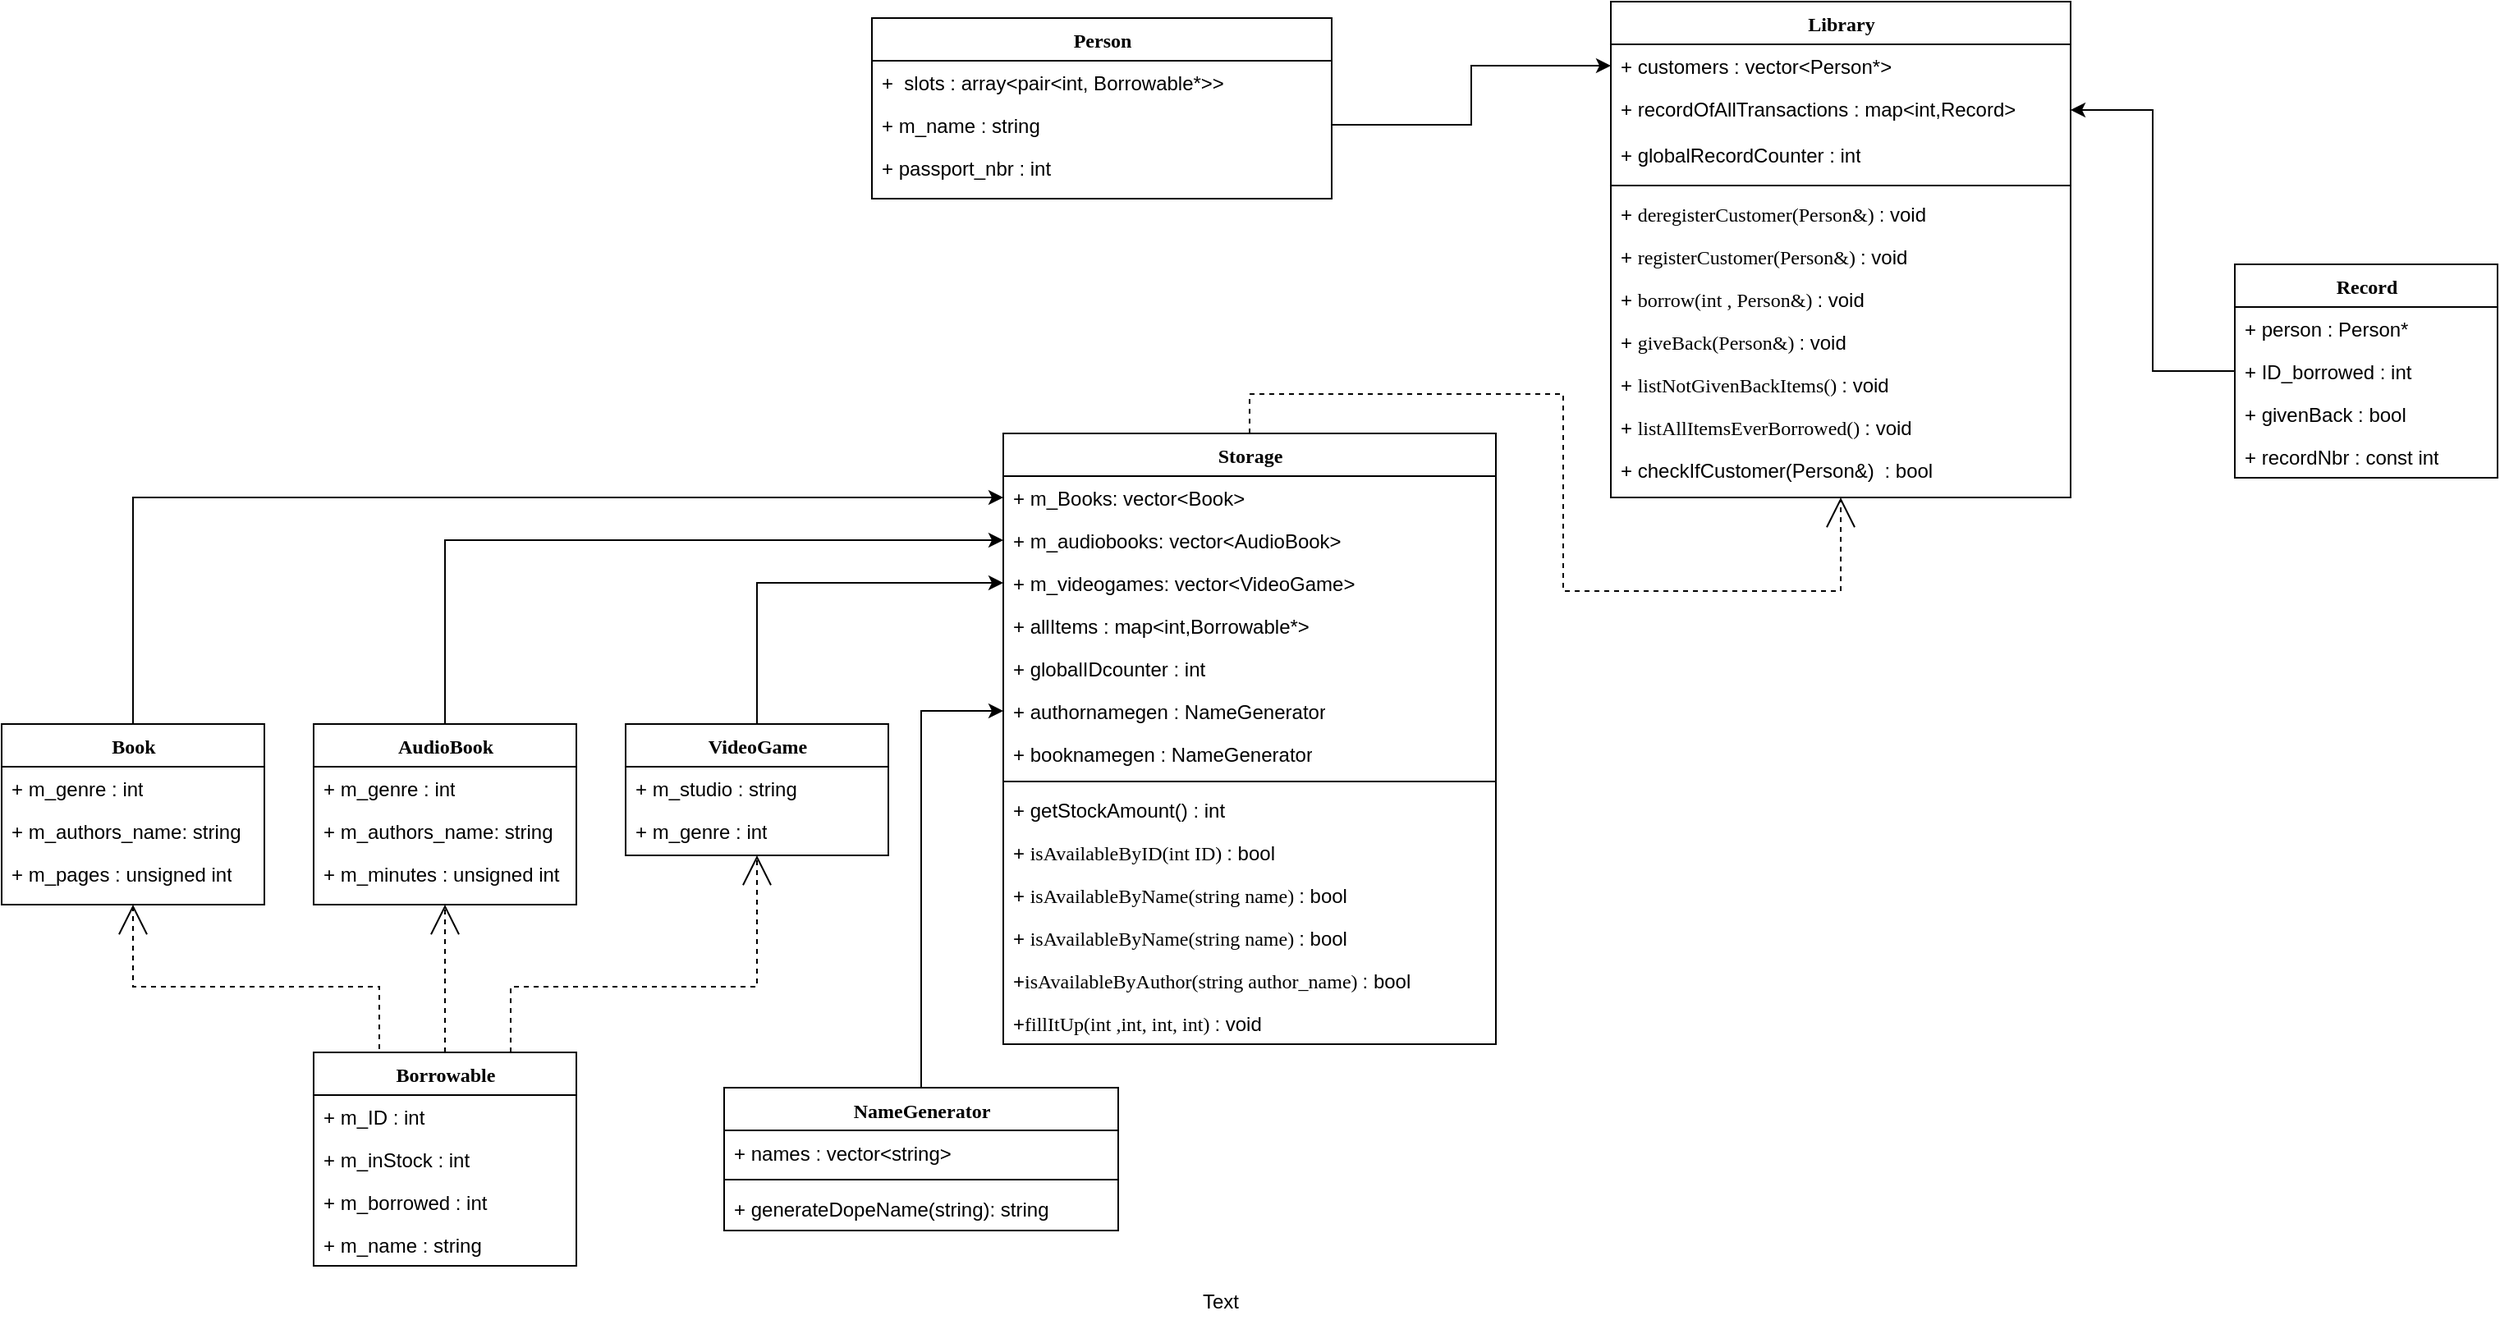 <mxfile version="12.5.3" type="device"><diagram name="Page-1" id="6133507b-19e7-1e82-6fc7-422aa6c4b21f"><mxGraphModel dx="1673" dy="967" grid="1" gridSize="10" guides="1" tooltips="1" connect="1" arrows="1" fold="1" page="1" pageScale="1" pageWidth="1100" pageHeight="850" background="#ffffff" math="0" shadow="0"><root><mxCell id="0"/><mxCell id="1" parent="0"/><mxCell id="b94bc138ca980ef-13" style="edgeStyle=orthogonalEdgeStyle;rounded=0;html=1;dashed=1;labelBackgroundColor=none;startArrow=none;startFill=0;startSize=8;endArrow=open;endFill=0;endSize=16;fontFamily=Verdana;fontSize=12;exitX=0.5;exitY=0;exitDx=0;exitDy=0;entryX=0.5;entryY=1;entryDx=0;entryDy=0;" parent="1" source="78961159f06e98e8-69" target="235556782a83e6d0-1" edge="1"><mxGeometry relative="1" as="geometry"><Array as="points"><mxPoint x="270" y="710"/><mxPoint x="270" y="670"/><mxPoint x="120" y="670"/></Array><mxPoint x="260" y="550" as="targetPoint"/></mxGeometry></mxCell><mxCell id="mhRCD3_A6L3vT0R_4LT3-30" style="edgeStyle=orthogonalEdgeStyle;rounded=0;orthogonalLoop=1;jettySize=auto;html=1;exitX=0.5;exitY=0;exitDx=0;exitDy=0;fontColor=#000000;" edge="1" parent="1" source="235556782a83e6d0-1" target="78961159f06e98e8-44"><mxGeometry relative="1" as="geometry"/></mxCell><mxCell id="235556782a83e6d0-1" value="Book&lt;br&gt;" style="swimlane;html=1;fontStyle=1;align=center;verticalAlign=top;childLayout=stackLayout;horizontal=1;startSize=26;horizontalStack=0;resizeParent=1;resizeLast=0;collapsible=1;marginBottom=0;swimlaneFillColor=#ffffff;rounded=0;shadow=0;comic=0;labelBackgroundColor=none;strokeWidth=1;fillColor=none;fontFamily=Verdana;fontSize=12" parent="1" vertex="1"><mxGeometry x="40" y="510" width="160" height="110" as="geometry"/></mxCell><mxCell id="235556782a83e6d0-2" value="+ m_genre : int" style="text;html=1;strokeColor=none;fillColor=none;align=left;verticalAlign=top;spacingLeft=4;spacingRight=4;whiteSpace=wrap;overflow=hidden;rotatable=0;points=[[0,0.5],[1,0.5]];portConstraint=eastwest;" parent="235556782a83e6d0-1" vertex="1"><mxGeometry y="26" width="160" height="26" as="geometry"/></mxCell><mxCell id="235556782a83e6d0-3" value="+ m_authors_name: string" style="text;html=1;strokeColor=none;fillColor=none;align=left;verticalAlign=top;spacingLeft=4;spacingRight=4;whiteSpace=wrap;overflow=hidden;rotatable=0;points=[[0,0.5],[1,0.5]];portConstraint=eastwest;" parent="235556782a83e6d0-1" vertex="1"><mxGeometry y="52" width="160" height="26" as="geometry"/></mxCell><mxCell id="235556782a83e6d0-5" value="+ m_pages : unsigned int" style="text;html=1;strokeColor=none;fillColor=none;align=left;verticalAlign=top;spacingLeft=4;spacingRight=4;whiteSpace=wrap;overflow=hidden;rotatable=0;points=[[0,0.5],[1,0.5]];portConstraint=eastwest;" parent="235556782a83e6d0-1" vertex="1"><mxGeometry y="78" width="160" height="26" as="geometry"/></mxCell><mxCell id="78961159f06e98e8-17" value="Library&lt;br&gt;" style="swimlane;html=1;fontStyle=1;align=center;verticalAlign=top;childLayout=stackLayout;horizontal=1;startSize=26;horizontalStack=0;resizeParent=1;resizeLast=0;collapsible=1;marginBottom=0;swimlaneFillColor=#ffffff;rounded=0;shadow=0;comic=0;labelBackgroundColor=none;strokeWidth=1;fillColor=none;fontFamily=Verdana;fontSize=12;fontColor=#000000;" parent="1" vertex="1"><mxGeometry x="1020" y="70" width="280" height="302" as="geometry"/></mxCell><mxCell id="78961159f06e98e8-23" value="+ customers : vector&amp;lt;Person*&amp;gt;" style="text;html=1;strokeColor=none;fillColor=none;align=left;verticalAlign=top;spacingLeft=4;spacingRight=4;whiteSpace=wrap;overflow=hidden;rotatable=0;points=[[0,0.5],[1,0.5]];portConstraint=eastwest;fontColor=#000000;" parent="78961159f06e98e8-17" vertex="1"><mxGeometry y="26" width="280" height="26" as="geometry"/></mxCell><mxCell id="78961159f06e98e8-24" value="+ recordOfAllTransactions : map&amp;lt;int,Record&amp;gt;" style="text;html=1;strokeColor=none;fillColor=none;align=left;verticalAlign=top;spacingLeft=4;spacingRight=4;whiteSpace=wrap;overflow=hidden;rotatable=0;points=[[0,0.5],[1,0.5]];portConstraint=eastwest;fontColor=#000000;" parent="78961159f06e98e8-17" vertex="1"><mxGeometry y="52" width="280" height="28" as="geometry"/></mxCell><mxCell id="mhRCD3_A6L3vT0R_4LT3-49" value="+ globalRecordCounter : int" style="text;html=1;strokeColor=none;fillColor=none;align=left;verticalAlign=top;spacingLeft=4;spacingRight=4;whiteSpace=wrap;overflow=hidden;rotatable=0;points=[[0,0.5],[1,0.5]];portConstraint=eastwest;fontColor=#000000;" vertex="1" parent="78961159f06e98e8-17"><mxGeometry y="80" width="280" height="28" as="geometry"/></mxCell><mxCell id="78961159f06e98e8-19" value="" style="line;html=1;strokeWidth=1;fillColor=none;align=left;verticalAlign=middle;spacingTop=-1;spacingLeft=3;spacingRight=3;rotatable=0;labelPosition=right;points=[];portConstraint=eastwest;fontColor=#000000;" parent="78961159f06e98e8-17" vertex="1"><mxGeometry y="108" width="280" height="8" as="geometry"/></mxCell><mxCell id="78961159f06e98e8-27" value="+&amp;nbsp;&lt;span style=&quot;font-family: &amp;quot;fira code medium&amp;quot;;&quot;&gt;deregisterCustomer&lt;/span&gt;&lt;span style=&quot;font-family: &amp;quot;fira code medium&amp;quot;;&quot;&gt;(&lt;/span&gt;&lt;span style=&quot;font-family: &amp;quot;fira code medium&amp;quot;;&quot;&gt;Person&lt;/span&gt;&lt;span style=&quot;font-family: &amp;quot;fira code medium&amp;quot;;&quot;&gt;&amp;amp;&lt;/span&gt;&lt;span style=&quot;font-family: &amp;quot;fira code medium&amp;quot;;&quot;&gt;)&amp;nbsp;&lt;/span&gt;&lt;span&gt;: void&lt;/span&gt;" style="text;html=1;strokeColor=none;fillColor=none;align=left;verticalAlign=top;spacingLeft=4;spacingRight=4;whiteSpace=wrap;overflow=hidden;rotatable=0;points=[[0,0.5],[1,0.5]];portConstraint=eastwest;fontColor=#000000;" parent="78961159f06e98e8-17" vertex="1"><mxGeometry y="116" width="280" height="26" as="geometry"/></mxCell><mxCell id="mhRCD3_A6L3vT0R_4LT3-44" value="+&amp;nbsp;&lt;span style=&quot;font-family: &amp;quot;fira code medium&amp;quot;;&quot;&gt;registerCustomer&lt;/span&gt;&lt;span style=&quot;font-family: &amp;quot;fira code medium&amp;quot;;&quot;&gt;(&lt;/span&gt;&lt;span style=&quot;font-family: &amp;quot;fira code medium&amp;quot;;&quot;&gt;Person&lt;/span&gt;&lt;span style=&quot;font-family: &amp;quot;fira code medium&amp;quot;;&quot;&gt;&amp;amp;&lt;/span&gt;&lt;span style=&quot;font-family: &amp;quot;fira code medium&amp;quot;;&quot;&gt;)&amp;nbsp;&lt;/span&gt;&lt;span&gt;: void&lt;/span&gt;" style="text;html=1;strokeColor=none;fillColor=none;align=left;verticalAlign=top;spacingLeft=4;spacingRight=4;whiteSpace=wrap;overflow=hidden;rotatable=0;points=[[0,0.5],[1,0.5]];portConstraint=eastwest;fontColor=#000000;" vertex="1" parent="78961159f06e98e8-17"><mxGeometry y="142" width="280" height="26" as="geometry"/></mxCell><mxCell id="mhRCD3_A6L3vT0R_4LT3-45" value="+&amp;nbsp;&lt;span style=&quot;font-family: &amp;quot;fira code medium&amp;quot;;&quot;&gt;borrow&lt;/span&gt;&lt;span style=&quot;font-family: &amp;quot;fira code medium&amp;quot;;&quot;&gt;(&lt;/span&gt;&lt;span style=&quot;font-family: &amp;quot;fira code medium&amp;quot;;&quot;&gt;int &lt;/span&gt;&lt;span style=&quot;font-family: &amp;quot;fira code medium&amp;quot;;&quot;&gt;, &lt;/span&gt;&lt;span style=&quot;font-family: &amp;quot;fira code medium&amp;quot;;&quot;&gt;Person&lt;/span&gt;&lt;span style=&quot;font-family: &amp;quot;fira code medium&amp;quot;;&quot;&gt;&amp;amp;&lt;/span&gt;&lt;span style=&quot;font-family: &amp;quot;fira code medium&amp;quot;;&quot;&gt;)&lt;/span&gt;&lt;span style=&quot;font-family: &amp;quot;fira code medium&amp;quot;;&quot;&gt;&amp;nbsp;&lt;/span&gt;&lt;span&gt;: void&lt;/span&gt;" style="text;html=1;strokeColor=none;fillColor=none;align=left;verticalAlign=top;spacingLeft=4;spacingRight=4;whiteSpace=wrap;overflow=hidden;rotatable=0;points=[[0,0.5],[1,0.5]];portConstraint=eastwest;fontColor=#000000;" vertex="1" parent="78961159f06e98e8-17"><mxGeometry y="168" width="280" height="26" as="geometry"/></mxCell><mxCell id="mhRCD3_A6L3vT0R_4LT3-46" value="+&amp;nbsp;&lt;span style=&quot;font-family: &amp;quot;fira code medium&amp;quot;;&quot;&gt;giveBack&lt;/span&gt;&lt;span style=&quot;font-family: &amp;quot;fira code medium&amp;quot;;&quot;&gt;(&lt;/span&gt;&lt;span style=&quot;font-family: &amp;quot;fira code medium&amp;quot;;&quot;&gt;Person&lt;/span&gt;&lt;span style=&quot;font-family: &amp;quot;fira code medium&amp;quot;;&quot;&gt;&amp;amp;&lt;/span&gt;&lt;span style=&quot;font-family: &amp;quot;fira code medium&amp;quot;;&quot;&gt;)&lt;/span&gt;&lt;span style=&quot;font-family: &amp;quot;fira code medium&amp;quot;;&quot;&gt;&amp;nbsp;&lt;/span&gt;&lt;span&gt;: void&lt;/span&gt;" style="text;html=1;strokeColor=none;fillColor=none;align=left;verticalAlign=top;spacingLeft=4;spacingRight=4;whiteSpace=wrap;overflow=hidden;rotatable=0;points=[[0,0.5],[1,0.5]];portConstraint=eastwest;fontColor=#000000;" vertex="1" parent="78961159f06e98e8-17"><mxGeometry y="194" width="280" height="26" as="geometry"/></mxCell><mxCell id="mhRCD3_A6L3vT0R_4LT3-47" value="+&amp;nbsp;&lt;span style=&quot;font-family: &amp;quot;fira code medium&amp;quot;;&quot;&gt;listNotGivenBackItems&lt;/span&gt;&lt;span style=&quot;font-family: &amp;quot;fira code medium&amp;quot;;&quot;&gt;()&lt;/span&gt;&lt;span style=&quot;font-family: &amp;quot;fira code medium&amp;quot;;&quot;&gt;&amp;nbsp;&lt;/span&gt;&lt;span&gt;: void&lt;/span&gt;" style="text;html=1;strokeColor=none;fillColor=none;align=left;verticalAlign=top;spacingLeft=4;spacingRight=4;whiteSpace=wrap;overflow=hidden;rotatable=0;points=[[0,0.5],[1,0.5]];portConstraint=eastwest;fontColor=#000000;" vertex="1" parent="78961159f06e98e8-17"><mxGeometry y="220" width="280" height="26" as="geometry"/></mxCell><mxCell id="mhRCD3_A6L3vT0R_4LT3-48" value="+&amp;nbsp;&lt;span style=&quot;font-family: &amp;quot;fira code medium&amp;quot;;&quot;&gt;listAllItemsEverBorrowed&lt;/span&gt;&lt;span style=&quot;font-family: &amp;quot;fira code medium&amp;quot;;&quot;&gt;()&lt;/span&gt;&lt;span style=&quot;font-family: &amp;quot;fira code medium&amp;quot;;&quot;&gt;&amp;nbsp;&lt;/span&gt;&lt;span&gt;: void&lt;/span&gt;" style="text;html=1;strokeColor=none;fillColor=none;align=left;verticalAlign=top;spacingLeft=4;spacingRight=4;whiteSpace=wrap;overflow=hidden;rotatable=0;points=[[0,0.5],[1,0.5]];portConstraint=eastwest;fontColor=#000000;" vertex="1" parent="78961159f06e98e8-17"><mxGeometry y="246" width="280" height="26" as="geometry"/></mxCell><mxCell id="mhRCD3_A6L3vT0R_4LT3-50" value="+ &lt;font&gt;checkIfCustomer(Person&amp;amp;)&amp;nbsp;&lt;/font&gt;&lt;span style=&quot;font-family: &amp;quot;fira code medium&amp;quot;;&quot;&gt;&amp;nbsp;&lt;/span&gt;&lt;span&gt;: bool&lt;/span&gt;" style="text;html=1;strokeColor=none;fillColor=none;align=left;verticalAlign=top;spacingLeft=4;spacingRight=4;whiteSpace=wrap;overflow=hidden;rotatable=0;points=[[0,0.5],[1,0.5]];portConstraint=eastwest;fontColor=#000000;" vertex="1" parent="78961159f06e98e8-17"><mxGeometry y="272" width="280" height="26" as="geometry"/></mxCell><mxCell id="78961159f06e98e8-43" value="Storage" style="swimlane;html=1;fontStyle=1;align=center;verticalAlign=top;childLayout=stackLayout;horizontal=1;startSize=26;horizontalStack=0;resizeParent=1;resizeLast=0;collapsible=1;marginBottom=0;swimlaneFillColor=#ffffff;rounded=0;shadow=0;comic=0;labelBackgroundColor=none;strokeWidth=1;fillColor=none;fontFamily=Verdana;fontSize=12" parent="1" vertex="1"><mxGeometry x="650" y="333" width="300" height="372" as="geometry"/></mxCell><mxCell id="78961159f06e98e8-44" value="+ m_Books: vector&amp;lt;Book&amp;gt;" style="text;html=1;strokeColor=none;fillColor=none;align=left;verticalAlign=top;spacingLeft=4;spacingRight=4;whiteSpace=wrap;overflow=hidden;rotatable=0;points=[[0,0.5],[1,0.5]];portConstraint=eastwest;" parent="78961159f06e98e8-43" vertex="1"><mxGeometry y="26" width="300" height="26" as="geometry"/></mxCell><mxCell id="78961159f06e98e8-45" value="+ m_audiobooks: vector&amp;lt;AudioBook&amp;gt;" style="text;html=1;strokeColor=none;fillColor=none;align=left;verticalAlign=top;spacingLeft=4;spacingRight=4;whiteSpace=wrap;overflow=hidden;rotatable=0;points=[[0,0.5],[1,0.5]];portConstraint=eastwest;" parent="78961159f06e98e8-43" vertex="1"><mxGeometry y="52" width="300" height="26" as="geometry"/></mxCell><mxCell id="mhRCD3_A6L3vT0R_4LT3-23" value="+ m_videogames: vector&amp;lt;VideoGame&amp;gt;" style="text;html=1;strokeColor=none;fillColor=none;align=left;verticalAlign=top;spacingLeft=4;spacingRight=4;whiteSpace=wrap;overflow=hidden;rotatable=0;points=[[0,0.5],[1,0.5]];portConstraint=eastwest;" vertex="1" parent="78961159f06e98e8-43"><mxGeometry y="78" width="300" height="26" as="geometry"/></mxCell><mxCell id="mhRCD3_A6L3vT0R_4LT3-22" value="+ allItems : map&amp;lt;int,Borrowable*&amp;gt;" style="text;html=1;strokeColor=none;fillColor=none;align=left;verticalAlign=top;spacingLeft=4;spacingRight=4;whiteSpace=wrap;overflow=hidden;rotatable=0;points=[[0,0.5],[1,0.5]];portConstraint=eastwest;" vertex="1" parent="78961159f06e98e8-43"><mxGeometry y="104" width="300" height="26" as="geometry"/></mxCell><mxCell id="78961159f06e98e8-52" value="+ globalIDcounter : int" style="text;html=1;strokeColor=none;fillColor=none;align=left;verticalAlign=top;spacingLeft=4;spacingRight=4;whiteSpace=wrap;overflow=hidden;rotatable=0;points=[[0,0.5],[1,0.5]];portConstraint=eastwest;" parent="78961159f06e98e8-43" vertex="1"><mxGeometry y="130" width="300" height="26" as="geometry"/></mxCell><mxCell id="mhRCD3_A6L3vT0R_4LT3-29" value="+ authornamegen : NameGenerator" style="text;html=1;strokeColor=none;fillColor=none;align=left;verticalAlign=top;spacingLeft=4;spacingRight=4;whiteSpace=wrap;overflow=hidden;rotatable=0;points=[[0,0.5],[1,0.5]];portConstraint=eastwest;" vertex="1" parent="78961159f06e98e8-43"><mxGeometry y="156" width="300" height="26" as="geometry"/></mxCell><mxCell id="mhRCD3_A6L3vT0R_4LT3-28" value="+ booknamegen : NameGenerator" style="text;html=1;strokeColor=none;fillColor=none;align=left;verticalAlign=top;spacingLeft=4;spacingRight=4;whiteSpace=wrap;overflow=hidden;rotatable=0;points=[[0,0.5],[1,0.5]];portConstraint=eastwest;" vertex="1" parent="78961159f06e98e8-43"><mxGeometry y="182" width="300" height="26" as="geometry"/></mxCell><mxCell id="78961159f06e98e8-51" value="" style="line;html=1;strokeWidth=1;fillColor=none;align=left;verticalAlign=middle;spacingTop=-1;spacingLeft=3;spacingRight=3;rotatable=0;labelPosition=right;points=[];portConstraint=eastwest;" parent="78961159f06e98e8-43" vertex="1"><mxGeometry y="208" width="300" height="8" as="geometry"/></mxCell><mxCell id="b94bc138ca980ef-2" value="+ getStockAmount() : int" style="text;html=1;strokeColor=none;fillColor=none;align=left;verticalAlign=top;spacingLeft=4;spacingRight=4;whiteSpace=wrap;overflow=hidden;rotatable=0;points=[[0,0.5],[1,0.5]];portConstraint=eastwest;" parent="78961159f06e98e8-43" vertex="1"><mxGeometry y="216" width="300" height="26" as="geometry"/></mxCell><mxCell id="b94bc138ca980ef-3" value="+&amp;nbsp;&lt;span style=&quot;font-family: &amp;quot;fira code medium&amp;quot;;&quot;&gt;isAvailableByID&lt;/span&gt;&lt;span style=&quot;font-family: &amp;quot;fira code medium&amp;quot;;&quot;&gt;(&lt;/span&gt;&lt;span style=&quot;font-family: &amp;quot;fira code medium&amp;quot;;&quot;&gt;int &lt;/span&gt;&lt;span style=&quot;font-family: &amp;quot;fira code medium&amp;quot;;&quot;&gt;ID&lt;/span&gt;&lt;span style=&quot;font-family: &amp;quot;fira code medium&amp;quot;;&quot;&gt;)&amp;nbsp;&lt;/span&gt;&lt;span&gt;: bool&amp;nbsp;&lt;/span&gt;" style="text;html=1;strokeColor=none;fillColor=none;align=left;verticalAlign=top;spacingLeft=4;spacingRight=4;whiteSpace=wrap;overflow=hidden;rotatable=0;points=[[0,0.5],[1,0.5]];portConstraint=eastwest;fontColor=#000000;" parent="78961159f06e98e8-43" vertex="1"><mxGeometry y="242" width="300" height="26" as="geometry"/></mxCell><mxCell id="mhRCD3_A6L3vT0R_4LT3-24" value="+&amp;nbsp;&lt;span style=&quot;font-family: &amp;quot;fira code medium&amp;quot;;&quot;&gt;isAvailableByName&lt;/span&gt;&lt;span style=&quot;font-family: &amp;quot;fira code medium&amp;quot;;&quot;&gt;(&lt;/span&gt;&lt;span style=&quot;font-family: &amp;quot;fira code medium&amp;quot;;&quot;&gt;string &lt;/span&gt;&lt;span style=&quot;font-family: &amp;quot;fira code medium&amp;quot;;&quot;&gt;name&lt;/span&gt;&lt;span style=&quot;font-family: &amp;quot;fira code medium&amp;quot;;&quot;&gt;)&lt;/span&gt;&lt;span style=&quot;font-family: &amp;quot;fira code medium&amp;quot;&quot;&gt;&amp;nbsp;&lt;/span&gt;&lt;span&gt;: bool&amp;nbsp;&lt;/span&gt;" style="text;html=1;strokeColor=none;fillColor=none;align=left;verticalAlign=top;spacingLeft=4;spacingRight=4;whiteSpace=wrap;overflow=hidden;rotatable=0;points=[[0,0.5],[1,0.5]];portConstraint=eastwest;fontColor=#000000;" vertex="1" parent="78961159f06e98e8-43"><mxGeometry y="268" width="300" height="26" as="geometry"/></mxCell><mxCell id="mhRCD3_A6L3vT0R_4LT3-25" value="+&amp;nbsp;&lt;span style=&quot;font-family: &amp;quot;fira code medium&amp;quot;;&quot;&gt;isAvailableByName&lt;/span&gt;&lt;span style=&quot;font-family: &amp;quot;fira code medium&amp;quot;;&quot;&gt;(&lt;/span&gt;&lt;span style=&quot;font-family: &amp;quot;fira code medium&amp;quot;;&quot;&gt;string &lt;/span&gt;&lt;span style=&quot;font-family: &amp;quot;fira code medium&amp;quot;;&quot;&gt;name&lt;/span&gt;&lt;span style=&quot;font-family: &amp;quot;fira code medium&amp;quot;;&quot;&gt;)&lt;/span&gt;&lt;span style=&quot;font-family: &amp;quot;fira code medium&amp;quot;&quot;&gt;&amp;nbsp;&lt;/span&gt;&lt;span&gt;: bool&amp;nbsp;&lt;/span&gt;" style="text;html=1;strokeColor=none;fillColor=none;align=left;verticalAlign=top;spacingLeft=4;spacingRight=4;whiteSpace=wrap;overflow=hidden;rotatable=0;points=[[0,0.5],[1,0.5]];portConstraint=eastwest;fontColor=#000000;" vertex="1" parent="78961159f06e98e8-43"><mxGeometry y="294" width="300" height="26" as="geometry"/></mxCell><mxCell id="mhRCD3_A6L3vT0R_4LT3-26" value="+&lt;span style=&quot;font-family: &amp;quot;fira code medium&amp;quot;;&quot;&gt;isAvailableByAuthor&lt;/span&gt;&lt;span style=&quot;font-family: &amp;quot;fira code medium&amp;quot;;&quot;&gt;(&lt;/span&gt;&lt;span style=&quot;font-family: &amp;quot;fira code medium&amp;quot;;&quot;&gt;string &lt;/span&gt;&lt;span style=&quot;font-family: &amp;quot;fira code medium&amp;quot;;&quot;&gt;author_name&lt;/span&gt;&lt;span style=&quot;font-family: &amp;quot;fira code medium&amp;quot;;&quot;&gt;)&lt;/span&gt;&lt;span style=&quot;font-family: &amp;quot;fira code medium&amp;quot;&quot;&gt;&amp;nbsp;&lt;/span&gt;&lt;span&gt;: bool&amp;nbsp;&lt;/span&gt;" style="text;html=1;strokeColor=none;fillColor=none;align=left;verticalAlign=top;spacingLeft=4;spacingRight=4;whiteSpace=wrap;overflow=hidden;rotatable=0;points=[[0,0.5],[1,0.5]];portConstraint=eastwest;fontColor=#000000;" vertex="1" parent="78961159f06e98e8-43"><mxGeometry y="320" width="300" height="26" as="geometry"/></mxCell><mxCell id="mhRCD3_A6L3vT0R_4LT3-27" value="+&lt;span style=&quot;font-family: &amp;quot;fira code medium&amp;quot;;&quot;&gt;fillItUp&lt;/span&gt;&lt;span style=&quot;font-family: &amp;quot;fira code medium&amp;quot;;&quot;&gt;(&lt;/span&gt;&lt;span style=&quot;font-family: &amp;quot;fira code medium&amp;quot;;&quot;&gt;int &lt;/span&gt;&lt;span style=&quot;font-family: &amp;quot;fira code medium&amp;quot;&quot;&gt;&lt;font&gt;,&lt;/font&gt;&lt;/span&gt;&lt;span style=&quot;font-family: &amp;quot;fira code medium&amp;quot;;&quot;&gt;int&lt;/span&gt;&lt;span style=&quot;font-family: &amp;quot;fira code medium&amp;quot;;&quot;&gt;, &lt;/span&gt;&lt;span style=&quot;font-family: &amp;quot;fira code medium&amp;quot;;&quot;&gt;int&lt;/span&gt;&lt;span style=&quot;font-family: &amp;quot;fira code medium&amp;quot;;&quot;&gt;, &lt;/span&gt;&lt;span style=&quot;font-family: &amp;quot;fira code medium&amp;quot;;&quot;&gt;int&lt;/span&gt;&lt;span style=&quot;font-family: &amp;quot;fira code medium&amp;quot;;&quot;&gt;)&lt;/span&gt;&lt;span style=&quot;font-family: &amp;quot;fira code medium&amp;quot;&quot;&gt;&amp;nbsp;&lt;/span&gt;&lt;span&gt;: void&amp;nbsp;&lt;/span&gt;" style="text;html=1;strokeColor=none;fillColor=none;align=left;verticalAlign=top;spacingLeft=4;spacingRight=4;whiteSpace=wrap;overflow=hidden;rotatable=0;points=[[0,0.5],[1,0.5]];portConstraint=eastwest;fontColor=#000000;" vertex="1" parent="78961159f06e98e8-43"><mxGeometry y="346" width="300" height="26" as="geometry"/></mxCell><mxCell id="78961159f06e98e8-69" value="Borrowable" style="swimlane;html=1;fontStyle=1;align=center;verticalAlign=top;childLayout=stackLayout;horizontal=1;startSize=26;horizontalStack=0;resizeParent=1;resizeLast=0;collapsible=1;marginBottom=0;swimlaneFillColor=#ffffff;rounded=0;shadow=0;comic=0;labelBackgroundColor=none;strokeWidth=1;fillColor=none;fontFamily=Verdana;fontSize=12" parent="1" vertex="1"><mxGeometry x="230" y="710" width="160" height="130" as="geometry"/></mxCell><mxCell id="78961159f06e98e8-70" value="+ m_ID : int&lt;span style=&quot;color: rgba(0 , 0 , 0 , 0) ; font-family: monospace ; font-size: 0px ; white-space: nowrap&quot;&gt;%3CmxGraphModel%3E%3Croot%3E%3CmxCell%20id%3D%220%22%2F%3E%3CmxCell%20id%3D%221%22%20parent%3D%220%22%2F%3E%3CmxCell%20id%3D%222%22%20value%3D%22%2B%20method(type)%3A%20type%22%20style%3D%22text%3Bhtml%3D1%3BstrokeColor%3Dnone%3BfillColor%3Dnone%3Balign%3Dleft%3BverticalAlign%3Dtop%3BspacingLeft%3D4%3BspacingRight%3D4%3BwhiteSpace%3Dwrap%3Boverflow%3Dhidden%3Brotatable%3D0%3Bpoints%3D%5B%5B0%2C0.5%5D%2C%5B1%2C0.5%5D%5D%3BportConstraint%3Deastwest%3B%22%20vertex%3D%221%22%20parent%3D%221%22%3E%3CmxGeometry%20x%3D%2235%22%20y%3D%22548%22%20width%3D%22160%22%20height%3D%2226%22%20as%3D%22geometry%22%2F%3E%3C%2FmxCell%3E%3C%2Froot%3E%3C%2FmxGraphModel%3E&lt;/span&gt;" style="text;html=1;strokeColor=none;fillColor=none;align=left;verticalAlign=top;spacingLeft=4;spacingRight=4;whiteSpace=wrap;overflow=hidden;rotatable=0;points=[[0,0.5],[1,0.5]];portConstraint=eastwest;" parent="78961159f06e98e8-69" vertex="1"><mxGeometry y="26" width="160" height="26" as="geometry"/></mxCell><mxCell id="mhRCD3_A6L3vT0R_4LT3-4" value="+ m_inStock : int&lt;span style=&quot;color: rgba(0 , 0 , 0 , 0) ; font-family: monospace ; font-size: 0px ; white-space: nowrap&quot;&gt;%3CmxGraphModel%3E%3Croot%3E%3CmxCell%20id%3D%220%22%2F%3E%3CmxCell%20id%3D%221%22%20parent%3D%220%22%2F%3E%3CmxCell%20id%3D%222%22%20value%3D%22%2B%20method(type)%3A%20type%22%20style%3D%22text%3Bhtml%3D1%3BstrokeColor%3Dnone%3BfillColor%3Dnone%3Balign%3Dleft%3BverticalAlign%3Dtop%3BspacingLeft%3D4%3BspacingRight%3D4%3BwhiteSpace%3Dwrap%3Boverflow%3Dhidden%3Brotatable%3D0%3Bpoints%3D%5B%5B0%2C0.5%5D%2C%5B1%2C0.5%5D%5D%3BportConstraint%3Deastwest%3B%22%20vertex%3D%221%22%20parent%3D%221%22%3E%3CmxGeometry%20x%3D%2235%22%20y%3D%22548%22%20width%3D%22160%22%20height%3D%2226%22%20as%3D%22geometry%22%2F%3E%3C%2FmxCell%3E%3C%2Froot%3E%3C%2FmxGraphModel%&lt;br&gt;&lt;br&gt;&lt;br&gt;&lt;br&gt;&lt;br&gt;&lt;/span&gt;" style="text;html=1;strokeColor=none;fillColor=none;align=left;verticalAlign=top;spacingLeft=4;spacingRight=4;whiteSpace=wrap;overflow=hidden;rotatable=0;points=[[0,0.5],[1,0.5]];portConstraint=eastwest;" vertex="1" parent="78961159f06e98e8-69"><mxGeometry y="52" width="160" height="26" as="geometry"/></mxCell><mxCell id="mhRCD3_A6L3vT0R_4LT3-5" value="+ m_borrowed&amp;nbsp;: int&lt;span style=&quot;color: rgba(0 , 0 , 0 , 0) ; font-family: monospace ; font-size: 0px ; white-space: nowrap&quot;&gt;%3CmxGraphModel%3E%3Croot%3E%3CmxCell%20id%3D%220%22%2F%3E%3CmxCell%20id%3D%221%22%20parent%3D%220%22%2F%3E%3CmxCell%20id%3D%222%22%20value%3D%22%2B%20method(type)%3A%20type%22%20style%3D%22text%3Bhtml%3D1%3BstrokeColor%3Dnone%3BfillColor%3Dnone%3Balign%3Dleft%3BverticalAlign%3Dtop%3BspacingLeft%3D4%3BspacingRight%3D4%3BwhiteSpace%3Dwrap%3Boverflow%3Dhidden%3Brotatable%3D0%3Bpoints%3D%5B%5B0%2C0.5%5D%2C%5B1%2C0.5%5D%5D%3BportConstraint%3Deastwest%3B%22%20vertex%3D%221%22%20parent%3D%221%22%3E%3CmxGeometry%20x%3D%2235%22%20y%3D%22548%22%20width%3D%22160%22%20height%3D%2226%22%20as%3D%22geometry%22%2F%3E%3C%2FmxCell%3E%3C%2Froot%3E%3C%2FmxGraphModel%&lt;br&gt;&lt;br&gt;&lt;br&gt;&lt;br&gt;&lt;br&gt;&lt;/span&gt;" style="text;html=1;strokeColor=none;fillColor=none;align=left;verticalAlign=top;spacingLeft=4;spacingRight=4;whiteSpace=wrap;overflow=hidden;rotatable=0;points=[[0,0.5],[1,0.5]];portConstraint=eastwest;" vertex="1" parent="78961159f06e98e8-69"><mxGeometry y="78" width="160" height="26" as="geometry"/></mxCell><mxCell id="mhRCD3_A6L3vT0R_4LT3-7" value="+ m_name&amp;nbsp;: string&lt;span style=&quot;color: rgba(0 , 0 , 0 , 0) ; font-family: monospace ; font-size: 0px ; white-space: nowrap&quot;&gt;%3CmxGraphModel%3E%3Croot%3E%3CmxCell%20id%3D%220%22%2F%3E%3CmxCell%20id%3D%221%22%20parent%3D%220%22%2F%3E%3CmxCell%20id%3D%222%22%20value%3D%22%2B%20method(type)%3A%20type%22%20style%3D%22text%3Bhtml%3D1%3BstrokeColor%3Dnone%3BfillColor%3Dnone%3Balign%3Dleft%3BverticalAlign%3Dtop%3BspacingLeft%3D4%3BspacingRight%3D4%3BwhiteSpace%3Dwrap%3Boverflow%3Dhidden%3Brotatable%3D0%3Bpoints%3D%5B%5B0%2C0.5%5D%2C%5B1%2C0.5%5D%5D%3BportConstraint%3Deastwest%3B%22%20vertex%3D%221%22%20parent%3D%221%22%3E%3CmxGeometry%20x%3D%2235%22%20y%3D%22548%22%20width%3D%22160%22%20height%3D%2226%22%20as%3D%22geometry%22%2F%3E%3C%2FmxCell%3E%3C%2Froot%3E%3C%2FmxGraphModel%&lt;br&gt;&lt;br&gt;&lt;br&gt;&lt;br&gt;&lt;/span&gt;" style="text;html=1;strokeColor=none;fillColor=none;align=left;verticalAlign=top;spacingLeft=4;spacingRight=4;whiteSpace=wrap;overflow=hidden;rotatable=0;points=[[0,0.5],[1,0.5]];portConstraint=eastwest;" vertex="1" parent="78961159f06e98e8-69"><mxGeometry y="104" width="160" height="26" as="geometry"/></mxCell><mxCell id="mhRCD3_A6L3vT0R_4LT3-41" style="edgeStyle=orthogonalEdgeStyle;rounded=0;orthogonalLoop=1;jettySize=auto;html=1;exitX=0.5;exitY=0;exitDx=0;exitDy=0;fontColor=#000000;entryX=0;entryY=0.5;entryDx=0;entryDy=0;" edge="1" parent="1" source="78961159f06e98e8-82" target="mhRCD3_A6L3vT0R_4LT3-29"><mxGeometry relative="1" as="geometry"><mxPoint x="600" y="500" as="targetPoint"/><Array as="points"><mxPoint x="600" y="502"/></Array></mxGeometry></mxCell><mxCell id="78961159f06e98e8-82" value="NameGenerator" style="swimlane;html=1;fontStyle=1;align=center;verticalAlign=top;childLayout=stackLayout;horizontal=1;startSize=26;horizontalStack=0;resizeParent=1;resizeLast=0;collapsible=1;marginBottom=0;swimlaneFillColor=#ffffff;rounded=0;shadow=0;comic=0;labelBackgroundColor=none;strokeWidth=1;fillColor=none;fontFamily=Verdana;fontSize=12" parent="1" vertex="1"><mxGeometry x="480" y="731.5" width="240" height="87" as="geometry"/></mxCell><mxCell id="78961159f06e98e8-84" value="+ names : vector&amp;lt;string&amp;gt;" style="text;html=1;strokeColor=none;fillColor=none;align=left;verticalAlign=top;spacingLeft=4;spacingRight=4;whiteSpace=wrap;overflow=hidden;rotatable=0;points=[[0,0.5],[1,0.5]];portConstraint=eastwest;" parent="78961159f06e98e8-82" vertex="1"><mxGeometry y="26" width="240" height="26" as="geometry"/></mxCell><mxCell id="78961159f06e98e8-90" value="" style="line;html=1;strokeWidth=1;fillColor=none;align=left;verticalAlign=middle;spacingTop=-1;spacingLeft=3;spacingRight=3;rotatable=0;labelPosition=right;points=[];portConstraint=eastwest;" parent="78961159f06e98e8-82" vertex="1"><mxGeometry y="52" width="240" height="8" as="geometry"/></mxCell><mxCell id="78961159f06e98e8-94" value="+ generateDopeName(string): string" style="text;html=1;strokeColor=none;fillColor=none;align=left;verticalAlign=top;spacingLeft=4;spacingRight=4;whiteSpace=wrap;overflow=hidden;rotatable=0;points=[[0,0.5],[1,0.5]];portConstraint=eastwest;" parent="78961159f06e98e8-82" vertex="1"><mxGeometry y="60" width="240" height="26" as="geometry"/></mxCell><mxCell id="78961159f06e98e8-95" value="Record" style="swimlane;html=1;fontStyle=1;align=center;verticalAlign=top;childLayout=stackLayout;horizontal=1;startSize=26;horizontalStack=0;resizeParent=1;resizeLast=0;collapsible=1;marginBottom=0;swimlaneFillColor=#ffffff;rounded=0;shadow=0;comic=0;labelBackgroundColor=none;strokeWidth=1;fillColor=none;fontFamily=Verdana;fontSize=12" parent="1" vertex="1"><mxGeometry x="1400" y="230" width="160" height="130" as="geometry"/></mxCell><mxCell id="78961159f06e98e8-96" value="+ person : Person*" style="text;html=1;strokeColor=none;fillColor=none;align=left;verticalAlign=top;spacingLeft=4;spacingRight=4;whiteSpace=wrap;overflow=hidden;rotatable=0;points=[[0,0.5],[1,0.5]];portConstraint=eastwest;" parent="78961159f06e98e8-95" vertex="1"><mxGeometry y="26" width="160" height="26" as="geometry"/></mxCell><mxCell id="78961159f06e98e8-102" value="+ ID_borrowed : int" style="text;html=1;strokeColor=none;fillColor=none;align=left;verticalAlign=top;spacingLeft=4;spacingRight=4;whiteSpace=wrap;overflow=hidden;rotatable=0;points=[[0,0.5],[1,0.5]];portConstraint=eastwest;" parent="78961159f06e98e8-95" vertex="1"><mxGeometry y="52" width="160" height="26" as="geometry"/></mxCell><mxCell id="mhRCD3_A6L3vT0R_4LT3-37" value="+ givenBack : bool" style="text;html=1;strokeColor=none;fillColor=none;align=left;verticalAlign=top;spacingLeft=4;spacingRight=4;whiteSpace=wrap;overflow=hidden;rotatable=0;points=[[0,0.5],[1,0.5]];portConstraint=eastwest;" vertex="1" parent="78961159f06e98e8-95"><mxGeometry y="78" width="160" height="26" as="geometry"/></mxCell><mxCell id="mhRCD3_A6L3vT0R_4LT3-38" value="+ recordNbr : const int" style="text;html=1;strokeColor=none;fillColor=none;align=left;verticalAlign=top;spacingLeft=4;spacingRight=4;whiteSpace=wrap;overflow=hidden;rotatable=0;points=[[0,0.5],[1,0.5]];portConstraint=eastwest;" vertex="1" parent="78961159f06e98e8-95"><mxGeometry y="104" width="160" height="26" as="geometry"/></mxCell><mxCell id="78961159f06e98e8-108" value="Person" style="swimlane;html=1;fontStyle=1;align=center;verticalAlign=top;childLayout=stackLayout;horizontal=1;startSize=26;horizontalStack=0;resizeParent=1;resizeLast=0;collapsible=1;marginBottom=0;swimlaneFillColor=#ffffff;rounded=0;shadow=0;comic=0;labelBackgroundColor=none;strokeWidth=1;fillColor=none;fontFamily=Verdana;fontSize=12" parent="1" vertex="1"><mxGeometry x="570" y="80" width="280" height="110" as="geometry"/></mxCell><mxCell id="78961159f06e98e8-109" value="+&amp;nbsp; slots : array&amp;lt;pair&amp;lt;int, Borrowable*&amp;gt;&amp;gt;" style="text;html=1;strokeColor=none;fillColor=none;align=left;verticalAlign=top;spacingLeft=4;spacingRight=4;whiteSpace=wrap;overflow=hidden;rotatable=0;points=[[0,0.5],[1,0.5]];portConstraint=eastwest;" parent="78961159f06e98e8-108" vertex="1"><mxGeometry y="26" width="280" height="26" as="geometry"/></mxCell><mxCell id="78961159f06e98e8-110" value="+ m_name : string" style="text;html=1;strokeColor=none;fillColor=none;align=left;verticalAlign=top;spacingLeft=4;spacingRight=4;whiteSpace=wrap;overflow=hidden;rotatable=0;points=[[0,0.5],[1,0.5]];portConstraint=eastwest;" parent="78961159f06e98e8-108" vertex="1"><mxGeometry y="52" width="280" height="26" as="geometry"/></mxCell><mxCell id="mhRCD3_A6L3vT0R_4LT3-43" value="+ passport_nbr : int" style="text;html=1;strokeColor=none;fillColor=none;align=left;verticalAlign=top;spacingLeft=4;spacingRight=4;whiteSpace=wrap;overflow=hidden;rotatable=0;points=[[0,0.5],[1,0.5]];portConstraint=eastwest;" vertex="1" parent="78961159f06e98e8-108"><mxGeometry y="78" width="280" height="26" as="geometry"/></mxCell><mxCell id="mhRCD3_A6L3vT0R_4LT3-31" style="edgeStyle=orthogonalEdgeStyle;rounded=0;orthogonalLoop=1;jettySize=auto;html=1;exitX=0.5;exitY=0;exitDx=0;exitDy=0;fontColor=#000000;" edge="1" parent="1" source="mhRCD3_A6L3vT0R_4LT3-9" target="78961159f06e98e8-45"><mxGeometry relative="1" as="geometry"/></mxCell><mxCell id="mhRCD3_A6L3vT0R_4LT3-9" value="AudioBook&lt;br&gt;" style="swimlane;html=1;fontStyle=1;align=center;verticalAlign=top;childLayout=stackLayout;horizontal=1;startSize=26;horizontalStack=0;resizeParent=1;resizeLast=0;collapsible=1;marginBottom=0;swimlaneFillColor=#ffffff;rounded=0;shadow=0;comic=0;labelBackgroundColor=none;strokeWidth=1;fillColor=none;fontFamily=Verdana;fontSize=12" vertex="1" parent="1"><mxGeometry x="230" y="510" width="160" height="110" as="geometry"/></mxCell><mxCell id="mhRCD3_A6L3vT0R_4LT3-10" value="+ m_genre : int" style="text;html=1;strokeColor=none;fillColor=none;align=left;verticalAlign=top;spacingLeft=4;spacingRight=4;whiteSpace=wrap;overflow=hidden;rotatable=0;points=[[0,0.5],[1,0.5]];portConstraint=eastwest;" vertex="1" parent="mhRCD3_A6L3vT0R_4LT3-9"><mxGeometry y="26" width="160" height="26" as="geometry"/></mxCell><mxCell id="mhRCD3_A6L3vT0R_4LT3-11" value="+ m_authors_name: string" style="text;html=1;strokeColor=none;fillColor=none;align=left;verticalAlign=top;spacingLeft=4;spacingRight=4;whiteSpace=wrap;overflow=hidden;rotatable=0;points=[[0,0.5],[1,0.5]];portConstraint=eastwest;" vertex="1" parent="mhRCD3_A6L3vT0R_4LT3-9"><mxGeometry y="52" width="160" height="26" as="geometry"/></mxCell><mxCell id="mhRCD3_A6L3vT0R_4LT3-12" value="+ m_minutes : unsigned int" style="text;html=1;strokeColor=none;fillColor=none;align=left;verticalAlign=top;spacingLeft=4;spacingRight=4;whiteSpace=wrap;overflow=hidden;rotatable=0;points=[[0,0.5],[1,0.5]];portConstraint=eastwest;" vertex="1" parent="mhRCD3_A6L3vT0R_4LT3-9"><mxGeometry y="78" width="160" height="26" as="geometry"/></mxCell><mxCell id="mhRCD3_A6L3vT0R_4LT3-14" style="edgeStyle=orthogonalEdgeStyle;rounded=0;html=1;dashed=1;labelBackgroundColor=none;startArrow=none;startFill=0;startSize=8;endArrow=open;endFill=0;endSize=16;fontFamily=Verdana;fontSize=12;exitX=0.5;exitY=0;exitDx=0;exitDy=0;entryX=0.5;entryY=1;entryDx=0;entryDy=0;" edge="1" parent="1" source="78961159f06e98e8-69" target="mhRCD3_A6L3vT0R_4LT3-9"><mxGeometry relative="1" as="geometry"><Array as="points"><mxPoint x="310" y="660"/><mxPoint x="310" y="660"/></Array><mxPoint x="590" y="720" as="sourcePoint"/><mxPoint x="400" y="630" as="targetPoint"/></mxGeometry></mxCell><mxCell id="mhRCD3_A6L3vT0R_4LT3-32" style="edgeStyle=orthogonalEdgeStyle;rounded=0;orthogonalLoop=1;jettySize=auto;html=1;exitX=0.5;exitY=0;exitDx=0;exitDy=0;entryX=0;entryY=0.5;entryDx=0;entryDy=0;fontColor=#000000;" edge="1" parent="1" source="mhRCD3_A6L3vT0R_4LT3-16" target="mhRCD3_A6L3vT0R_4LT3-23"><mxGeometry relative="1" as="geometry"/></mxCell><mxCell id="mhRCD3_A6L3vT0R_4LT3-16" value="VideoGame" style="swimlane;html=1;fontStyle=1;align=center;verticalAlign=top;childLayout=stackLayout;horizontal=1;startSize=26;horizontalStack=0;resizeParent=1;resizeLast=0;collapsible=1;marginBottom=0;swimlaneFillColor=#ffffff;rounded=0;shadow=0;comic=0;labelBackgroundColor=none;strokeWidth=1;fillColor=none;fontFamily=Verdana;fontSize=12" vertex="1" parent="1"><mxGeometry x="420" y="510" width="160" height="80" as="geometry"/></mxCell><mxCell id="mhRCD3_A6L3vT0R_4LT3-18" value="+ m_studio : string" style="text;html=1;strokeColor=none;fillColor=none;align=left;verticalAlign=top;spacingLeft=4;spacingRight=4;whiteSpace=wrap;overflow=hidden;rotatable=0;points=[[0,0.5],[1,0.5]];portConstraint=eastwest;" vertex="1" parent="mhRCD3_A6L3vT0R_4LT3-16"><mxGeometry y="26" width="160" height="26" as="geometry"/></mxCell><mxCell id="mhRCD3_A6L3vT0R_4LT3-19" value="+ m_genre :&amp;nbsp;int" style="text;html=1;strokeColor=none;fillColor=none;align=left;verticalAlign=top;spacingLeft=4;spacingRight=4;whiteSpace=wrap;overflow=hidden;rotatable=0;points=[[0,0.5],[1,0.5]];portConstraint=eastwest;" vertex="1" parent="mhRCD3_A6L3vT0R_4LT3-16"><mxGeometry y="52" width="160" height="26" as="geometry"/></mxCell><mxCell id="mhRCD3_A6L3vT0R_4LT3-20" style="edgeStyle=orthogonalEdgeStyle;rounded=0;html=1;dashed=1;labelBackgroundColor=none;startArrow=none;startFill=0;startSize=8;endArrow=open;endFill=0;endSize=16;fontFamily=Verdana;fontSize=12;exitX=0.75;exitY=0;exitDx=0;exitDy=0;entryX=0.5;entryY=1;entryDx=0;entryDy=0;" edge="1" parent="1" source="78961159f06e98e8-69" target="mhRCD3_A6L3vT0R_4LT3-16"><mxGeometry relative="1" as="geometry"><Array as="points"><mxPoint x="350" y="670"/><mxPoint x="500" y="670"/></Array><mxPoint x="320" y="720" as="sourcePoint"/><mxPoint x="490" y="640" as="targetPoint"/></mxGeometry></mxCell><mxCell id="mhRCD3_A6L3vT0R_4LT3-21" value="Text" style="text;html=1;align=center;verticalAlign=middle;resizable=0;points=[];autosize=1;" vertex="1" parent="1"><mxGeometry x="762" y="852" width="40" height="20" as="geometry"/></mxCell><mxCell id="mhRCD3_A6L3vT0R_4LT3-42" style="edgeStyle=orthogonalEdgeStyle;rounded=0;html=1;dashed=1;labelBackgroundColor=none;startArrow=none;startFill=0;startSize=8;endArrow=open;endFill=0;endSize=16;fontFamily=Verdana;fontSize=12;exitX=0.5;exitY=0;exitDx=0;exitDy=0;entryX=0.5;entryY=1;entryDx=0;entryDy=0;" edge="1" parent="1" source="78961159f06e98e8-43" target="78961159f06e98e8-17"><mxGeometry relative="1" as="geometry"><Array as="points"><mxPoint x="800" y="309"/><mxPoint x="991" y="309"/><mxPoint x="991" y="429"/><mxPoint x="1160" y="429"/></Array><mxPoint x="802.119" y="272.351" as="sourcePoint"/><mxPoint x="260" y="249" as="targetPoint"/></mxGeometry></mxCell><mxCell id="mhRCD3_A6L3vT0R_4LT3-51" style="edgeStyle=orthogonalEdgeStyle;rounded=0;orthogonalLoop=1;jettySize=auto;html=1;exitX=1;exitY=0.5;exitDx=0;exitDy=0;entryX=0;entryY=0.5;entryDx=0;entryDy=0;fontColor=#000000;" edge="1" parent="1" source="78961159f06e98e8-110" target="78961159f06e98e8-23"><mxGeometry relative="1" as="geometry"/></mxCell><mxCell id="mhRCD3_A6L3vT0R_4LT3-52" style="edgeStyle=orthogonalEdgeStyle;rounded=0;orthogonalLoop=1;jettySize=auto;html=1;exitX=0;exitY=0.5;exitDx=0;exitDy=0;entryX=1;entryY=0.5;entryDx=0;entryDy=0;fontColor=#000000;" edge="1" parent="1" source="78961159f06e98e8-102" target="78961159f06e98e8-24"><mxGeometry relative="1" as="geometry"/></mxCell></root></mxGraphModel></diagram></mxfile>